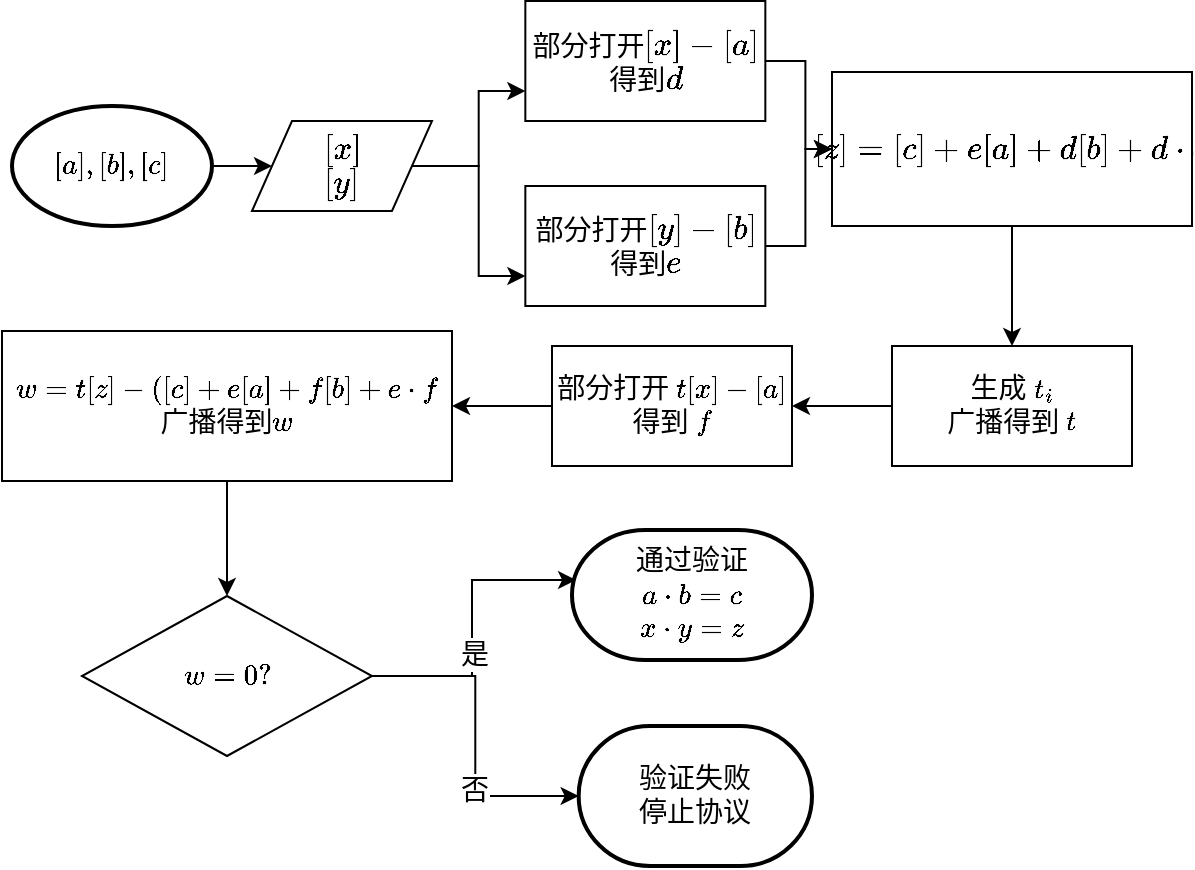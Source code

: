<mxfile version="14.7.2" type="github">
  <diagram id="Pt-76VENaiz3KTVbtKUO" name="Page-1">
    <mxGraphModel dx="462" dy="705" grid="1" gridSize="10" guides="1" tooltips="1" connect="1" arrows="1" fold="1" page="1" pageScale="1" pageWidth="827" pageHeight="1169" math="1" shadow="0">
      <root>
        <mxCell id="0" />
        <mxCell id="1" parent="0" />
        <mxCell id="qay90PagpXp00cPOU_Uc-23" style="edgeStyle=orthogonalEdgeStyle;rounded=0;orthogonalLoop=1;jettySize=auto;html=1;exitX=1;exitY=0.5;exitDx=0;exitDy=0;exitPerimeter=0;fontSize=14;" edge="1" parent="1" source="qay90PagpXp00cPOU_Uc-3" target="qay90PagpXp00cPOU_Uc-22">
          <mxGeometry relative="1" as="geometry" />
        </mxCell>
        <mxCell id="qay90PagpXp00cPOU_Uc-3" value="\([a],[b],[c]\)" style="strokeWidth=2;html=1;shape=mxgraph.flowchart.start_1;whiteSpace=wrap;fontFamily=Times New Roman;fontSize=14;" vertex="1" parent="1">
          <mxGeometry x="50" y="340" width="100" height="60" as="geometry" />
        </mxCell>
        <mxCell id="qay90PagpXp00cPOU_Uc-32" style="edgeStyle=orthogonalEdgeStyle;rounded=0;orthogonalLoop=1;jettySize=auto;html=1;exitX=0;exitY=0.5;exitDx=0;exitDy=0;entryX=1;entryY=0.5;entryDx=0;entryDy=0;fontSize=14;" edge="1" parent="1" source="qay90PagpXp00cPOU_Uc-6" target="qay90PagpXp00cPOU_Uc-8">
          <mxGeometry relative="1" as="geometry" />
        </mxCell>
        <mxCell id="qay90PagpXp00cPOU_Uc-6" value="生成 \(t_i\)&lt;br style=&quot;font-size: 14px;&quot;&gt;广播得到 \(t\)" style="rounded=0;whiteSpace=wrap;html=1;fontFamily=Times New Roman;fontSize=14;" vertex="1" parent="1">
          <mxGeometry x="490" y="460" width="120" height="60" as="geometry" />
        </mxCell>
        <mxCell id="qay90PagpXp00cPOU_Uc-33" style="edgeStyle=orthogonalEdgeStyle;rounded=0;orthogonalLoop=1;jettySize=auto;html=1;exitX=0;exitY=0.5;exitDx=0;exitDy=0;entryX=1;entryY=0.5;entryDx=0;entryDy=0;fontSize=14;" edge="1" parent="1" source="qay90PagpXp00cPOU_Uc-8" target="qay90PagpXp00cPOU_Uc-12">
          <mxGeometry relative="1" as="geometry" />
        </mxCell>
        <mxCell id="qay90PagpXp00cPOU_Uc-8" value="部分打开 \(t[x]-[a]\)&lt;br style=&quot;font-size: 14px;&quot;&gt;得到 \(f\)" style="rounded=0;whiteSpace=wrap;html=1;fontFamily=Times New Roman;fontSize=14;" vertex="1" parent="1">
          <mxGeometry x="320" y="460" width="120" height="60" as="geometry" />
        </mxCell>
        <mxCell id="qay90PagpXp00cPOU_Uc-34" style="edgeStyle=orthogonalEdgeStyle;rounded=0;orthogonalLoop=1;jettySize=auto;html=1;exitX=0.5;exitY=1;exitDx=0;exitDy=0;fontSize=14;" edge="1" parent="1" source="qay90PagpXp00cPOU_Uc-12" target="qay90PagpXp00cPOU_Uc-17">
          <mxGeometry relative="1" as="geometry" />
        </mxCell>
        <mxCell id="qay90PagpXp00cPOU_Uc-12" value="\(w=t[z]-([c]+e[a]+f[b]+e\cdot f\)&lt;br style=&quot;font-size: 14px;&quot;&gt;广播得到\(w\)" style="rounded=0;whiteSpace=wrap;html=1;fontFamily=Times New Roman;fontSize=14;" vertex="1" parent="1">
          <mxGeometry x="45" y="452.5" width="225" height="75" as="geometry" />
        </mxCell>
        <mxCell id="qay90PagpXp00cPOU_Uc-35" style="edgeStyle=orthogonalEdgeStyle;rounded=0;orthogonalLoop=1;jettySize=auto;html=1;exitX=1;exitY=0.5;exitDx=0;exitDy=0;entryX=0.017;entryY=0.385;entryDx=0;entryDy=0;entryPerimeter=0;fontSize=14;" edge="1" parent="1" source="qay90PagpXp00cPOU_Uc-17" target="qay90PagpXp00cPOU_Uc-18">
          <mxGeometry relative="1" as="geometry" />
        </mxCell>
        <mxCell id="qay90PagpXp00cPOU_Uc-36" value="是" style="edgeLabel;html=1;align=center;verticalAlign=middle;resizable=0;points=[];fontSize=14;" vertex="1" connectable="0" parent="qay90PagpXp00cPOU_Uc-35">
          <mxGeometry x="-0.187" y="-1" relative="1" as="geometry">
            <mxPoint as="offset" />
          </mxGeometry>
        </mxCell>
        <mxCell id="qay90PagpXp00cPOU_Uc-37" style="edgeStyle=orthogonalEdgeStyle;rounded=0;orthogonalLoop=1;jettySize=auto;html=1;exitX=1;exitY=0.5;exitDx=0;exitDy=0;entryX=0;entryY=0.5;entryDx=0;entryDy=0;entryPerimeter=0;fontSize=14;" edge="1" parent="1" source="qay90PagpXp00cPOU_Uc-17" target="qay90PagpXp00cPOU_Uc-19">
          <mxGeometry relative="1" as="geometry" />
        </mxCell>
        <mxCell id="qay90PagpXp00cPOU_Uc-38" value="否" style="edgeLabel;html=1;align=center;verticalAlign=middle;resizable=0;points=[];fontSize=14;" vertex="1" connectable="0" parent="qay90PagpXp00cPOU_Uc-37">
          <mxGeometry x="0.325" y="-1" relative="1" as="geometry">
            <mxPoint as="offset" />
          </mxGeometry>
        </mxCell>
        <mxCell id="qay90PagpXp00cPOU_Uc-17" value="\(w=0?\)" style="rhombus;whiteSpace=wrap;html=1;rounded=0;fontFamily=Times New Roman;fontSize=14;" vertex="1" parent="1">
          <mxGeometry x="85" y="585" width="145" height="80" as="geometry" />
        </mxCell>
        <mxCell id="qay90PagpXp00cPOU_Uc-18" value="通过验证&lt;br style=&quot;font-size: 14px;&quot;&gt;\(a\cdot b=c\)&lt;br style=&quot;font-size: 14px;&quot;&gt;\(x\cdot y=z\)" style="strokeWidth=2;html=1;shape=mxgraph.flowchart.terminator;whiteSpace=wrap;fontFamily=Times New Roman;fontSize=14;" vertex="1" parent="1">
          <mxGeometry x="330" y="552" width="120" height="65" as="geometry" />
        </mxCell>
        <mxCell id="qay90PagpXp00cPOU_Uc-19" value="验证失败&lt;br style=&quot;font-size: 14px;&quot;&gt;停止协议" style="strokeWidth=2;html=1;shape=mxgraph.flowchart.terminator;whiteSpace=wrap;fontFamily=Times New Roman;fontSize=14;" vertex="1" parent="1">
          <mxGeometry x="333.33" y="650" width="116.67" height="70" as="geometry" />
        </mxCell>
        <mxCell id="qay90PagpXp00cPOU_Uc-26" style="edgeStyle=orthogonalEdgeStyle;rounded=0;orthogonalLoop=1;jettySize=auto;html=1;exitX=1;exitY=0.5;exitDx=0;exitDy=0;entryX=0;entryY=0.75;entryDx=0;entryDy=0;fontSize=14;" edge="1" parent="1" source="qay90PagpXp00cPOU_Uc-22" target="qay90PagpXp00cPOU_Uc-24">
          <mxGeometry relative="1" as="geometry" />
        </mxCell>
        <mxCell id="qay90PagpXp00cPOU_Uc-27" style="edgeStyle=orthogonalEdgeStyle;rounded=0;orthogonalLoop=1;jettySize=auto;html=1;exitX=1;exitY=0.5;exitDx=0;exitDy=0;entryX=0;entryY=0.75;entryDx=0;entryDy=0;fontSize=14;" edge="1" parent="1" source="qay90PagpXp00cPOU_Uc-22" target="qay90PagpXp00cPOU_Uc-25">
          <mxGeometry relative="1" as="geometry" />
        </mxCell>
        <mxCell id="qay90PagpXp00cPOU_Uc-22" value="\([x]\)&lt;br style=&quot;font-size: 14px;&quot;&gt;\([y]\)" style="shape=parallelogram;perimeter=parallelogramPerimeter;whiteSpace=wrap;html=1;fixedSize=1;fontSize=14;" vertex="1" parent="1">
          <mxGeometry x="170" y="347.5" width="90" height="45" as="geometry" />
        </mxCell>
        <mxCell id="qay90PagpXp00cPOU_Uc-29" style="edgeStyle=orthogonalEdgeStyle;rounded=0;orthogonalLoop=1;jettySize=auto;html=1;exitX=1;exitY=0.5;exitDx=0;exitDy=0;entryX=0;entryY=0.5;entryDx=0;entryDy=0;fontSize=14;" edge="1" parent="1" source="qay90PagpXp00cPOU_Uc-24" target="qay90PagpXp00cPOU_Uc-28">
          <mxGeometry relative="1" as="geometry" />
        </mxCell>
        <mxCell id="qay90PagpXp00cPOU_Uc-24" value="部分打开\([x]-[a]\)&lt;br style=&quot;font-size: 14px;&quot;&gt;得到\(d\)" style="rounded=0;whiteSpace=wrap;html=1;fontSize=14;" vertex="1" parent="1">
          <mxGeometry x="306.67" y="287.5" width="120" height="60" as="geometry" />
        </mxCell>
        <mxCell id="qay90PagpXp00cPOU_Uc-30" style="edgeStyle=orthogonalEdgeStyle;rounded=0;orthogonalLoop=1;jettySize=auto;html=1;exitX=1;exitY=0.5;exitDx=0;exitDy=0;entryX=0;entryY=0.5;entryDx=0;entryDy=0;fontSize=14;" edge="1" parent="1" source="qay90PagpXp00cPOU_Uc-25" target="qay90PagpXp00cPOU_Uc-28">
          <mxGeometry relative="1" as="geometry" />
        </mxCell>
        <mxCell id="qay90PagpXp00cPOU_Uc-25" value="部分打开\([y]-[b]\)&lt;br style=&quot;font-size: 14px;&quot;&gt;得到\(e\)" style="rounded=0;whiteSpace=wrap;html=1;fontSize=14;" vertex="1" parent="1">
          <mxGeometry x="306.67" y="380" width="120" height="60" as="geometry" />
        </mxCell>
        <mxCell id="qay90PagpXp00cPOU_Uc-31" style="edgeStyle=orthogonalEdgeStyle;rounded=0;orthogonalLoop=1;jettySize=auto;html=1;exitX=0.5;exitY=1;exitDx=0;exitDy=0;fontSize=14;" edge="1" parent="1" source="qay90PagpXp00cPOU_Uc-28" target="qay90PagpXp00cPOU_Uc-6">
          <mxGeometry relative="1" as="geometry" />
        </mxCell>
        <mxCell id="qay90PagpXp00cPOU_Uc-28" value="\([z]=[c]+e[a]+d[b]+d\cdot e\)" style="rounded=0;whiteSpace=wrap;html=1;fontSize=14;" vertex="1" parent="1">
          <mxGeometry x="460" y="323" width="180" height="77" as="geometry" />
        </mxCell>
      </root>
    </mxGraphModel>
  </diagram>
</mxfile>
